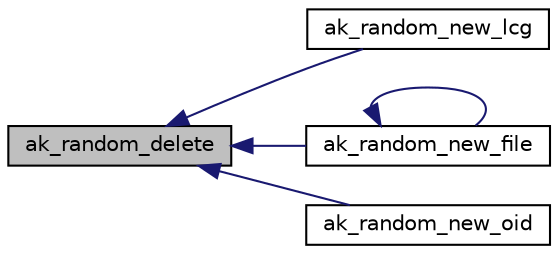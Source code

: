 digraph "ak_random_delete"
{
  edge [fontname="Helvetica",fontsize="10",labelfontname="Helvetica",labelfontsize="10"];
  node [fontname="Helvetica",fontsize="10",shape=record];
  rankdir="LR";
  Node1 [label="ak_random_delete",height=0.2,width=0.4,color="black", fillcolor="grey75", style="filled", fontcolor="black"];
  Node1 -> Node2 [dir="back",color="midnightblue",fontsize="10",style="solid",fontname="Helvetica"];
  Node2 [label="ak_random_new_lcg",height=0.2,width=0.4,color="black", fillcolor="white", style="filled",URL="$libakrypt_8h.html#a2294d2dfd3fb33bbf629fa764a0f7819",tooltip="Создание дескриптора линейного конгруэнтного генератора. "];
  Node1 -> Node3 [dir="back",color="midnightblue",fontsize="10",style="solid",fontname="Helvetica"];
  Node3 [label="ak_random_new_file",height=0.2,width=0.4,color="black", fillcolor="white", style="filled",URL="$libakrypt_8h.html#a30e586cc4c2b6b90b06722ae8c4e5508",tooltip="Создание дескриптора генератора, предоставляющего доступ к заданному файлу с данными. "];
  Node3 -> Node3 [dir="back",color="midnightblue",fontsize="10",style="solid",fontname="Helvetica"];
  Node1 -> Node4 [dir="back",color="midnightblue",fontsize="10",style="solid",fontname="Helvetica"];
  Node4 [label="ak_random_new_oid",height=0.2,width=0.4,color="black", fillcolor="white", style="filled",URL="$libakrypt_8h.html#a183cd99424375cb3a91e98141615a64c",tooltip="Создание дескриптора генератора по его OID. "];
}
